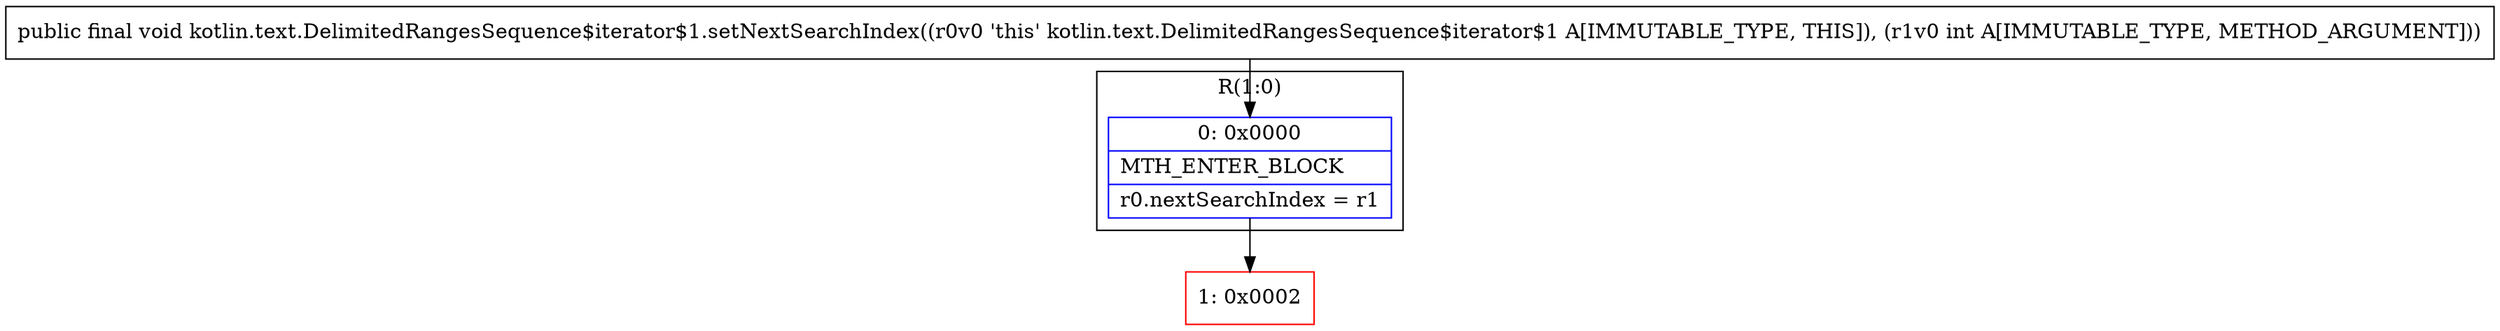 digraph "CFG forkotlin.text.DelimitedRangesSequence$iterator$1.setNextSearchIndex(I)V" {
subgraph cluster_Region_1179565153 {
label = "R(1:0)";
node [shape=record,color=blue];
Node_0 [shape=record,label="{0\:\ 0x0000|MTH_ENTER_BLOCK\l|r0.nextSearchIndex = r1\l}"];
}
Node_1 [shape=record,color=red,label="{1\:\ 0x0002}"];
MethodNode[shape=record,label="{public final void kotlin.text.DelimitedRangesSequence$iterator$1.setNextSearchIndex((r0v0 'this' kotlin.text.DelimitedRangesSequence$iterator$1 A[IMMUTABLE_TYPE, THIS]), (r1v0 int A[IMMUTABLE_TYPE, METHOD_ARGUMENT])) }"];
MethodNode -> Node_0;
Node_0 -> Node_1;
}

